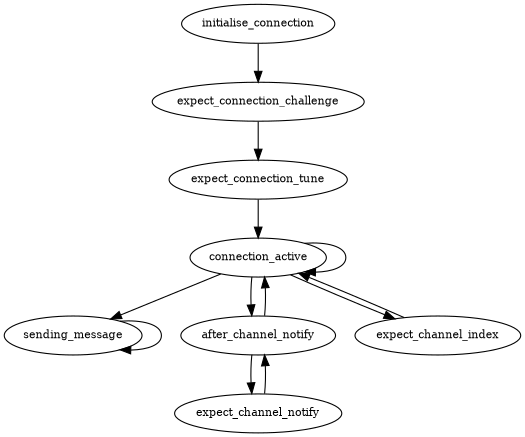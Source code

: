 digraph AClientAgent {
    size = "3.5,8";
    node [fontsize=10];
    subgraph client {
        initialise_connection -> expect_connection_challenge;
        expect_connection_challenge -> expect_connection_tune;
        expect_connection_tune -> connection_active;
        connection_active -> connection_active;
        connection_active -> sending_message;
        connection_active -> after_channel_notify;
        connection_active -> expect_channel_index;
        expect_channel_index -> connection_active;
        after_channel_notify -> expect_channel_notify;
        after_channel_notify -> connection_active;
        expect_channel_notify -> after_channel_notify;
        sending_message -> sending_message;
    }
}
